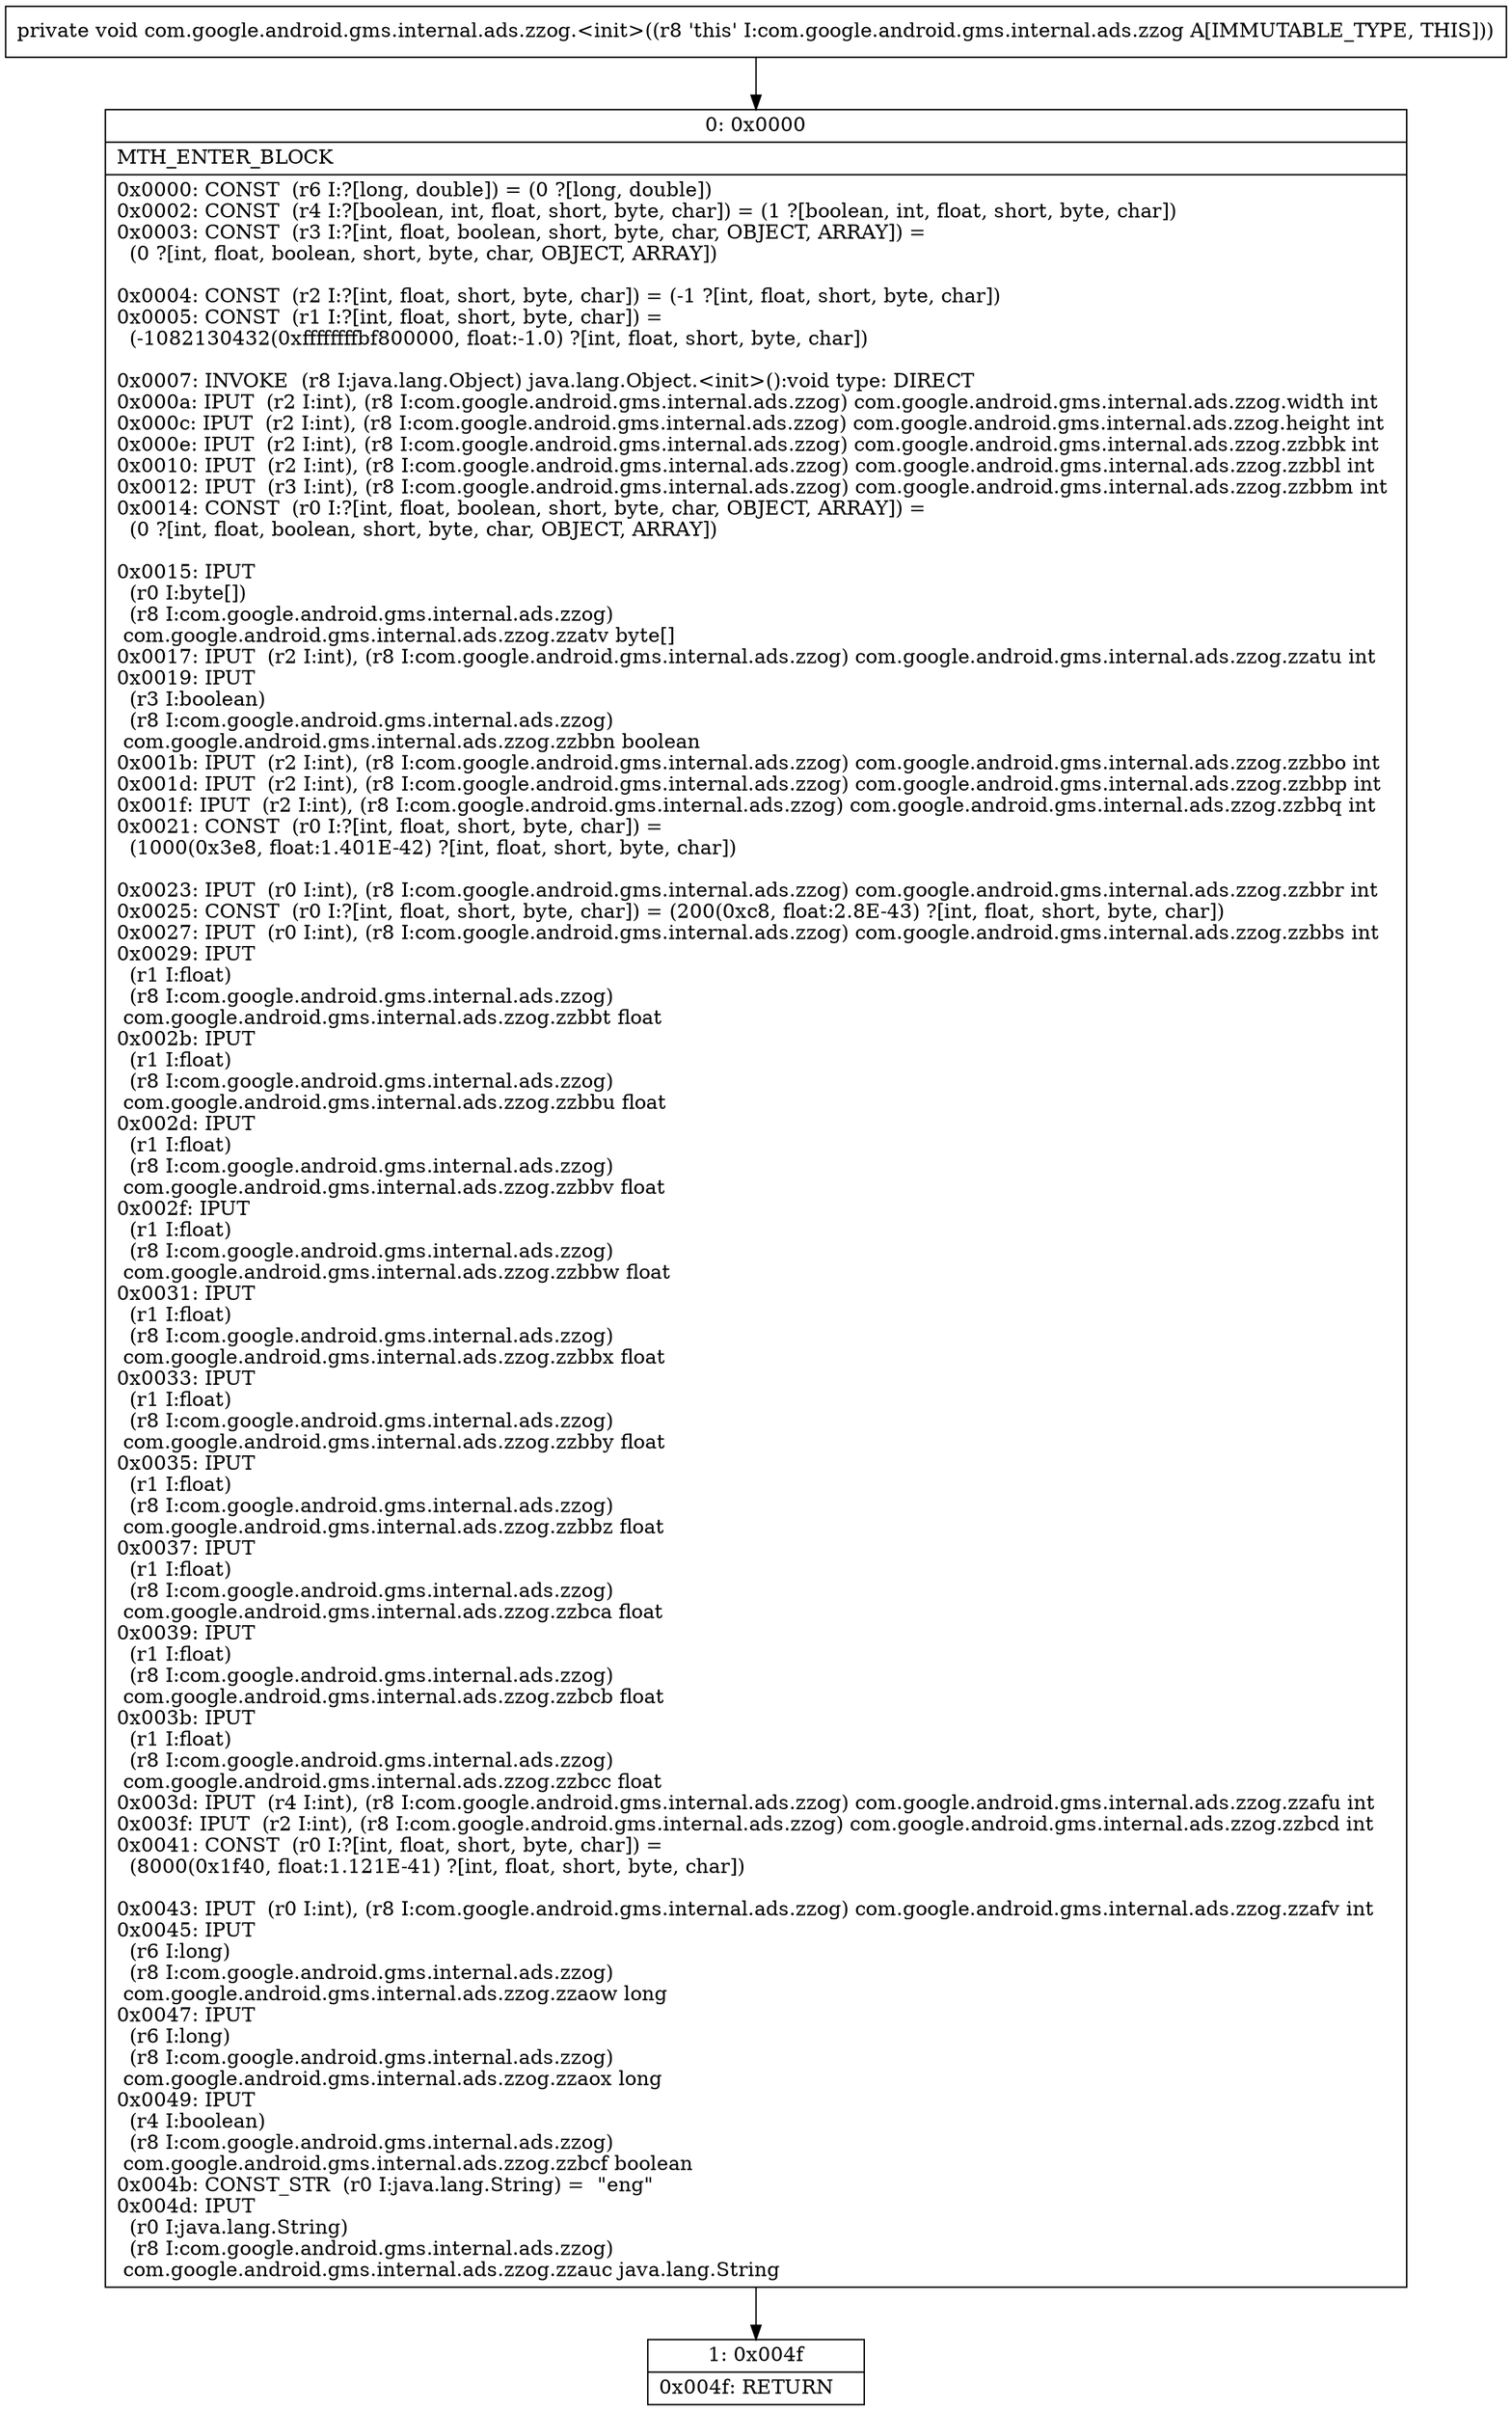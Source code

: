 digraph "CFG forcom.google.android.gms.internal.ads.zzog.\<init\>()V" {
Node_0 [shape=record,label="{0\:\ 0x0000|MTH_ENTER_BLOCK\l|0x0000: CONST  (r6 I:?[long, double]) = (0 ?[long, double]) \l0x0002: CONST  (r4 I:?[boolean, int, float, short, byte, char]) = (1 ?[boolean, int, float, short, byte, char]) \l0x0003: CONST  (r3 I:?[int, float, boolean, short, byte, char, OBJECT, ARRAY]) = \l  (0 ?[int, float, boolean, short, byte, char, OBJECT, ARRAY])\l \l0x0004: CONST  (r2 I:?[int, float, short, byte, char]) = (\-1 ?[int, float, short, byte, char]) \l0x0005: CONST  (r1 I:?[int, float, short, byte, char]) = \l  (\-1082130432(0xffffffffbf800000, float:\-1.0) ?[int, float, short, byte, char])\l \l0x0007: INVOKE  (r8 I:java.lang.Object) java.lang.Object.\<init\>():void type: DIRECT \l0x000a: IPUT  (r2 I:int), (r8 I:com.google.android.gms.internal.ads.zzog) com.google.android.gms.internal.ads.zzog.width int \l0x000c: IPUT  (r2 I:int), (r8 I:com.google.android.gms.internal.ads.zzog) com.google.android.gms.internal.ads.zzog.height int \l0x000e: IPUT  (r2 I:int), (r8 I:com.google.android.gms.internal.ads.zzog) com.google.android.gms.internal.ads.zzog.zzbbk int \l0x0010: IPUT  (r2 I:int), (r8 I:com.google.android.gms.internal.ads.zzog) com.google.android.gms.internal.ads.zzog.zzbbl int \l0x0012: IPUT  (r3 I:int), (r8 I:com.google.android.gms.internal.ads.zzog) com.google.android.gms.internal.ads.zzog.zzbbm int \l0x0014: CONST  (r0 I:?[int, float, boolean, short, byte, char, OBJECT, ARRAY]) = \l  (0 ?[int, float, boolean, short, byte, char, OBJECT, ARRAY])\l \l0x0015: IPUT  \l  (r0 I:byte[])\l  (r8 I:com.google.android.gms.internal.ads.zzog)\l com.google.android.gms.internal.ads.zzog.zzatv byte[] \l0x0017: IPUT  (r2 I:int), (r8 I:com.google.android.gms.internal.ads.zzog) com.google.android.gms.internal.ads.zzog.zzatu int \l0x0019: IPUT  \l  (r3 I:boolean)\l  (r8 I:com.google.android.gms.internal.ads.zzog)\l com.google.android.gms.internal.ads.zzog.zzbbn boolean \l0x001b: IPUT  (r2 I:int), (r8 I:com.google.android.gms.internal.ads.zzog) com.google.android.gms.internal.ads.zzog.zzbbo int \l0x001d: IPUT  (r2 I:int), (r8 I:com.google.android.gms.internal.ads.zzog) com.google.android.gms.internal.ads.zzog.zzbbp int \l0x001f: IPUT  (r2 I:int), (r8 I:com.google.android.gms.internal.ads.zzog) com.google.android.gms.internal.ads.zzog.zzbbq int \l0x0021: CONST  (r0 I:?[int, float, short, byte, char]) = \l  (1000(0x3e8, float:1.401E\-42) ?[int, float, short, byte, char])\l \l0x0023: IPUT  (r0 I:int), (r8 I:com.google.android.gms.internal.ads.zzog) com.google.android.gms.internal.ads.zzog.zzbbr int \l0x0025: CONST  (r0 I:?[int, float, short, byte, char]) = (200(0xc8, float:2.8E\-43) ?[int, float, short, byte, char]) \l0x0027: IPUT  (r0 I:int), (r8 I:com.google.android.gms.internal.ads.zzog) com.google.android.gms.internal.ads.zzog.zzbbs int \l0x0029: IPUT  \l  (r1 I:float)\l  (r8 I:com.google.android.gms.internal.ads.zzog)\l com.google.android.gms.internal.ads.zzog.zzbbt float \l0x002b: IPUT  \l  (r1 I:float)\l  (r8 I:com.google.android.gms.internal.ads.zzog)\l com.google.android.gms.internal.ads.zzog.zzbbu float \l0x002d: IPUT  \l  (r1 I:float)\l  (r8 I:com.google.android.gms.internal.ads.zzog)\l com.google.android.gms.internal.ads.zzog.zzbbv float \l0x002f: IPUT  \l  (r1 I:float)\l  (r8 I:com.google.android.gms.internal.ads.zzog)\l com.google.android.gms.internal.ads.zzog.zzbbw float \l0x0031: IPUT  \l  (r1 I:float)\l  (r8 I:com.google.android.gms.internal.ads.zzog)\l com.google.android.gms.internal.ads.zzog.zzbbx float \l0x0033: IPUT  \l  (r1 I:float)\l  (r8 I:com.google.android.gms.internal.ads.zzog)\l com.google.android.gms.internal.ads.zzog.zzbby float \l0x0035: IPUT  \l  (r1 I:float)\l  (r8 I:com.google.android.gms.internal.ads.zzog)\l com.google.android.gms.internal.ads.zzog.zzbbz float \l0x0037: IPUT  \l  (r1 I:float)\l  (r8 I:com.google.android.gms.internal.ads.zzog)\l com.google.android.gms.internal.ads.zzog.zzbca float \l0x0039: IPUT  \l  (r1 I:float)\l  (r8 I:com.google.android.gms.internal.ads.zzog)\l com.google.android.gms.internal.ads.zzog.zzbcb float \l0x003b: IPUT  \l  (r1 I:float)\l  (r8 I:com.google.android.gms.internal.ads.zzog)\l com.google.android.gms.internal.ads.zzog.zzbcc float \l0x003d: IPUT  (r4 I:int), (r8 I:com.google.android.gms.internal.ads.zzog) com.google.android.gms.internal.ads.zzog.zzafu int \l0x003f: IPUT  (r2 I:int), (r8 I:com.google.android.gms.internal.ads.zzog) com.google.android.gms.internal.ads.zzog.zzbcd int \l0x0041: CONST  (r0 I:?[int, float, short, byte, char]) = \l  (8000(0x1f40, float:1.121E\-41) ?[int, float, short, byte, char])\l \l0x0043: IPUT  (r0 I:int), (r8 I:com.google.android.gms.internal.ads.zzog) com.google.android.gms.internal.ads.zzog.zzafv int \l0x0045: IPUT  \l  (r6 I:long)\l  (r8 I:com.google.android.gms.internal.ads.zzog)\l com.google.android.gms.internal.ads.zzog.zzaow long \l0x0047: IPUT  \l  (r6 I:long)\l  (r8 I:com.google.android.gms.internal.ads.zzog)\l com.google.android.gms.internal.ads.zzog.zzaox long \l0x0049: IPUT  \l  (r4 I:boolean)\l  (r8 I:com.google.android.gms.internal.ads.zzog)\l com.google.android.gms.internal.ads.zzog.zzbcf boolean \l0x004b: CONST_STR  (r0 I:java.lang.String) =  \"eng\" \l0x004d: IPUT  \l  (r0 I:java.lang.String)\l  (r8 I:com.google.android.gms.internal.ads.zzog)\l com.google.android.gms.internal.ads.zzog.zzauc java.lang.String \l}"];
Node_1 [shape=record,label="{1\:\ 0x004f|0x004f: RETURN   \l}"];
MethodNode[shape=record,label="{private void com.google.android.gms.internal.ads.zzog.\<init\>((r8 'this' I:com.google.android.gms.internal.ads.zzog A[IMMUTABLE_TYPE, THIS])) }"];
MethodNode -> Node_0;
Node_0 -> Node_1;
}

